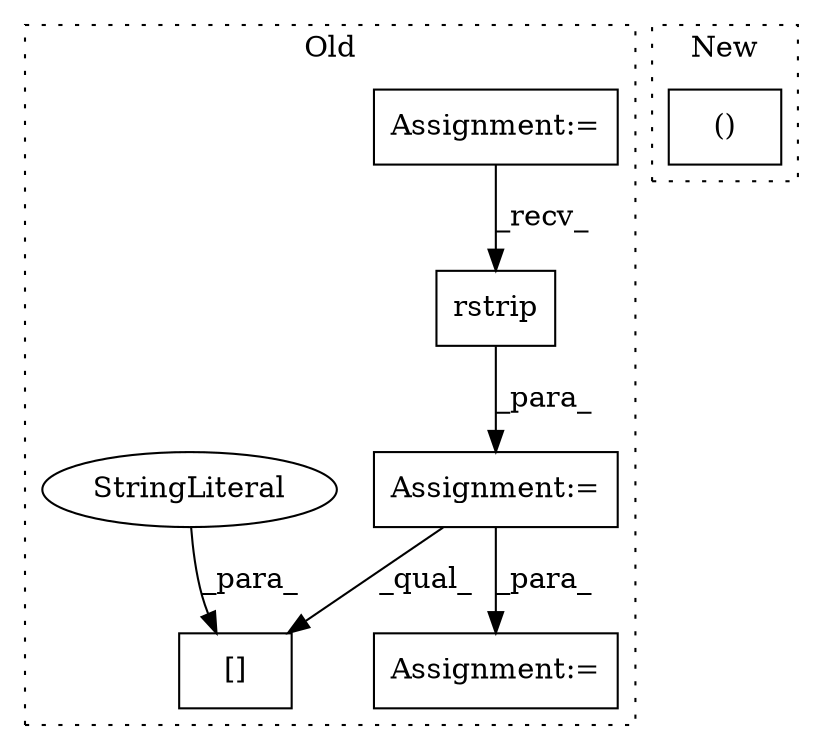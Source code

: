 digraph G {
subgraph cluster0 {
1 [label="rstrip" a="32" s="569" l="8" shape="box"];
3 [label="Assignment:=" a="7" s="1361" l="1" shape="box"];
4 [label="Assignment:=" a="7" s="474" l="1" shape="box"];
5 [label="Assignment:=" a="7" s="542" l="1" shape="box"];
6 [label="[]" a="2" s="595,624" l="12,1" shape="box"];
7 [label="StringLiteral" a="45" s="607" l="17" shape="ellipse"];
label = "Old";
style="dotted";
}
subgraph cluster1 {
2 [label="()" a="106" s="468" l="59" shape="box"];
label = "New";
style="dotted";
}
1 -> 5 [label="_para_"];
4 -> 1 [label="_recv_"];
5 -> 3 [label="_para_"];
5 -> 6 [label="_qual_"];
7 -> 6 [label="_para_"];
}